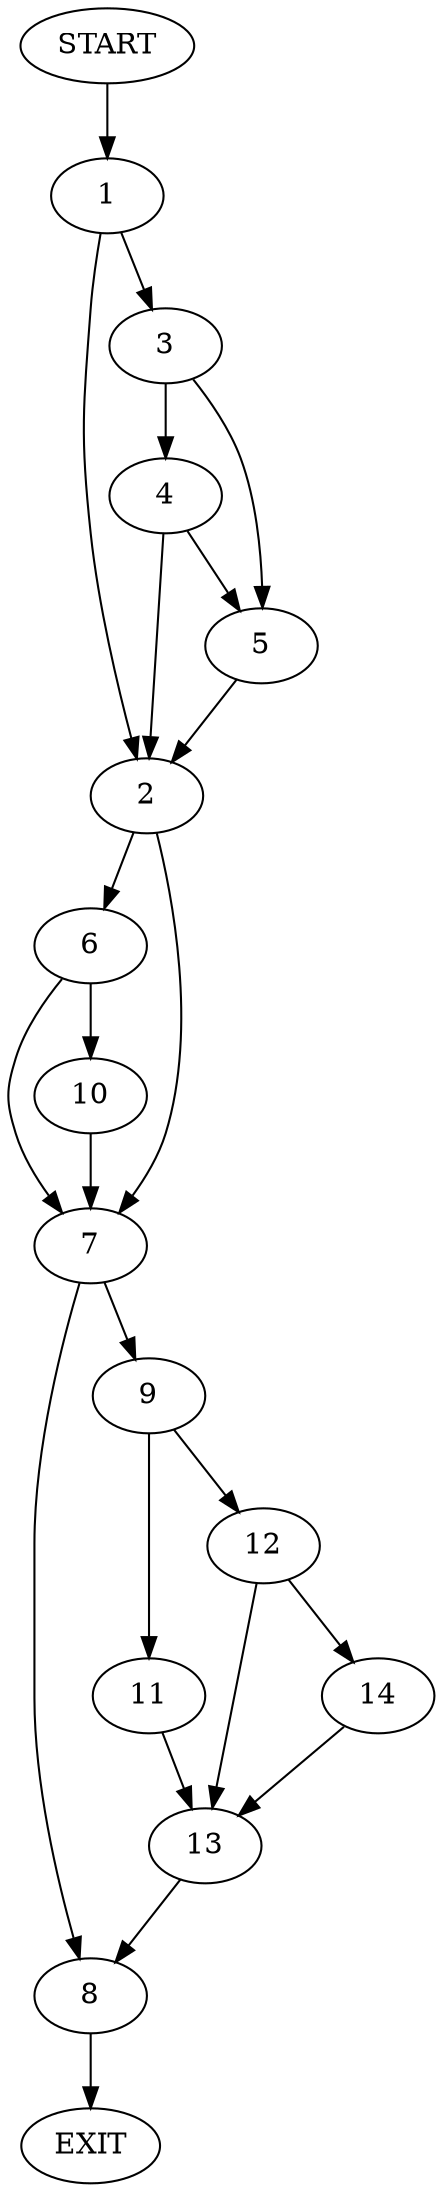 digraph {
0 [label="START"]
15 [label="EXIT"]
0 -> 1
1 -> 2
1 -> 3
3 -> 4
3 -> 5
2 -> 6
2 -> 7
4 -> 2
4 -> 5
5 -> 2
7 -> 8
7 -> 9
6 -> 10
6 -> 7
10 -> 7
8 -> 15
9 -> 11
9 -> 12
11 -> 13
12 -> 14
12 -> 13
13 -> 8
14 -> 13
}
